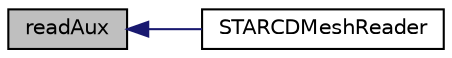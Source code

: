 digraph "readAux"
{
  bgcolor="transparent";
  edge [fontname="Helvetica",fontsize="10",labelfontname="Helvetica",labelfontsize="10"];
  node [fontname="Helvetica",fontsize="10",shape=record];
  rankdir="LR";
  Node1 [label="readAux",height=0.2,width=0.4,color="black", fillcolor="grey75", style="filled" fontcolor="black"];
  Node1 -> Node2 [dir="back",color="midnightblue",fontsize="10",style="solid",fontname="Helvetica"];
  Node2 [label="STARCDMeshReader",height=0.2,width=0.4,color="black",URL="$classFoam_1_1fileFormats_1_1STARCDMeshReader.html#a0c8153ba93689bfbb8fee3d3855a58bd",tooltip="Construct from case name. "];
}

